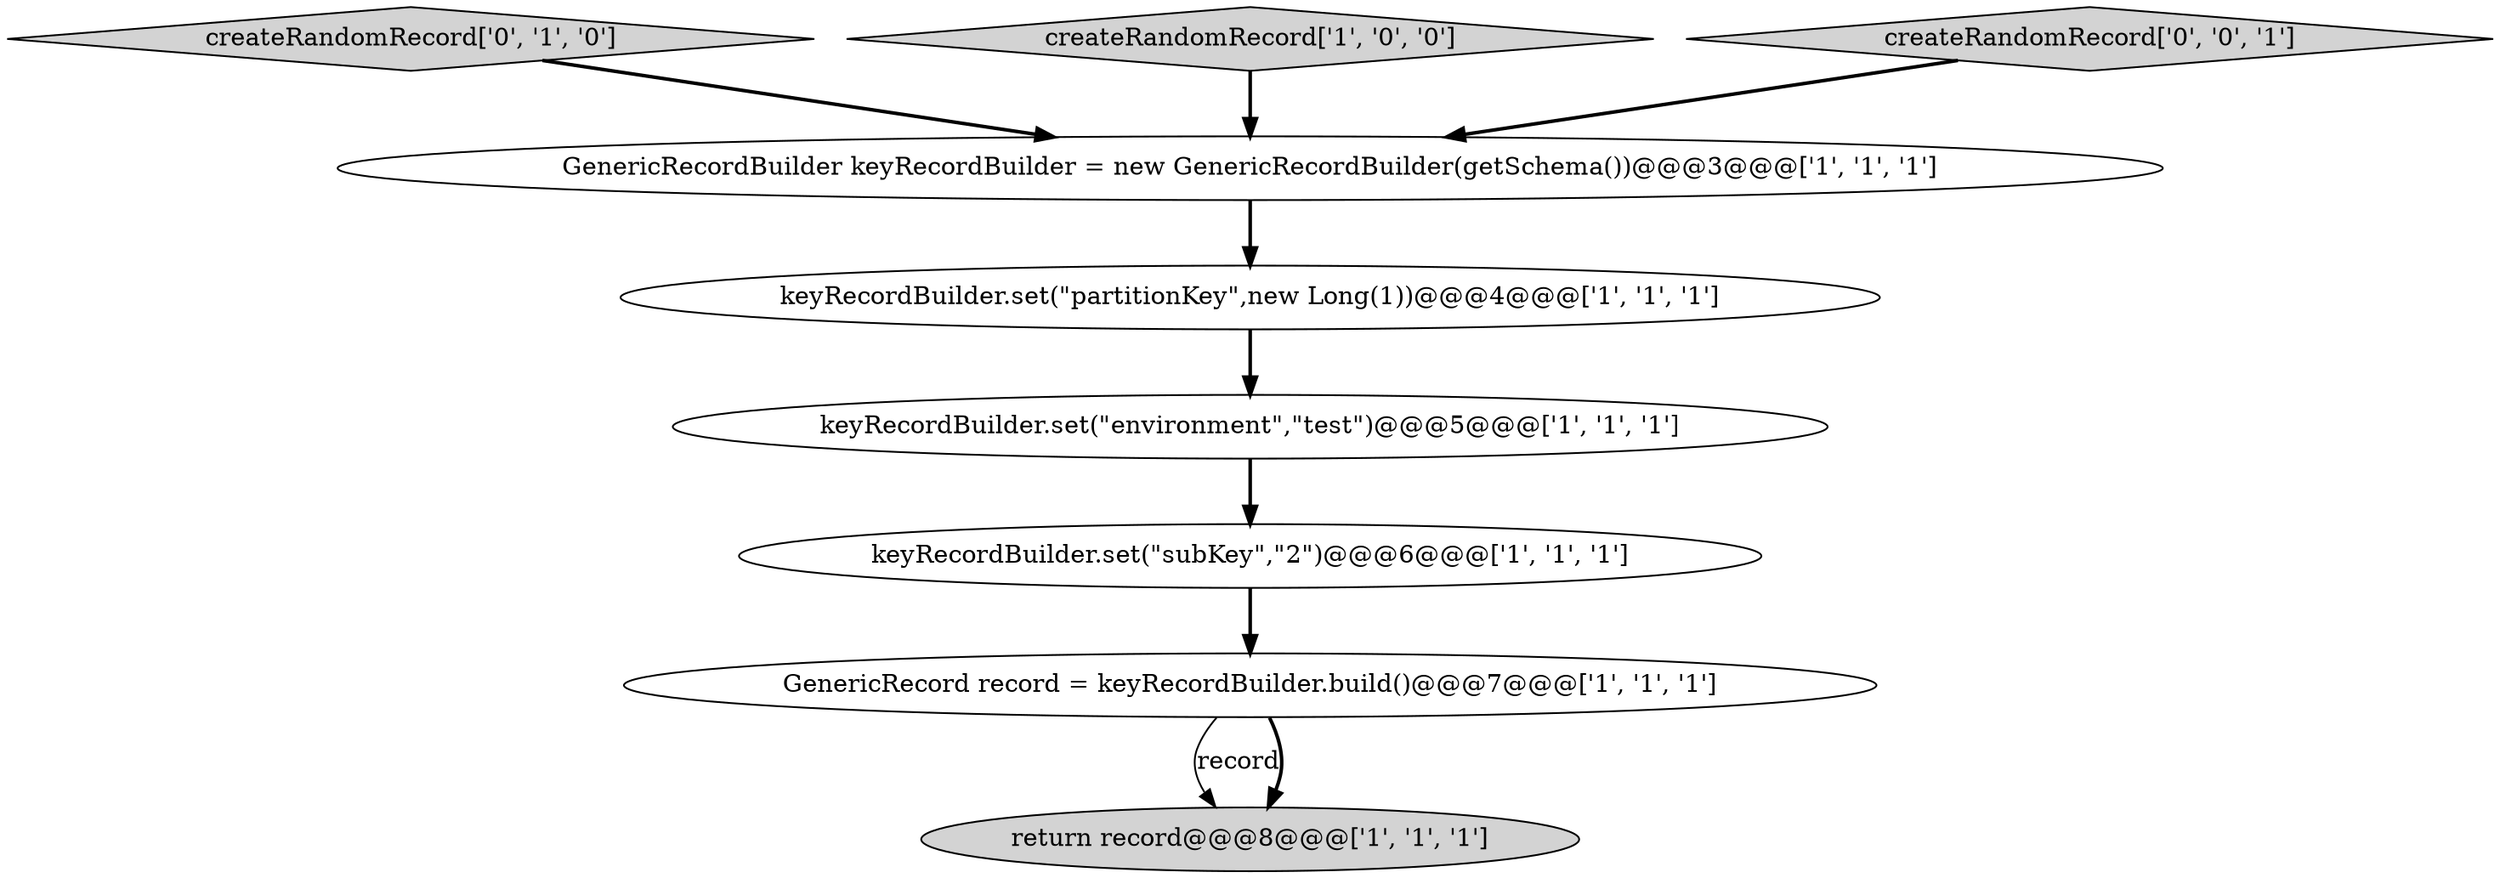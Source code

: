 digraph {
7 [style = filled, label = "createRandomRecord['0', '1', '0']", fillcolor = lightgray, shape = diamond image = "AAA0AAABBB2BBB"];
4 [style = filled, label = "GenericRecordBuilder keyRecordBuilder = new GenericRecordBuilder(getSchema())@@@3@@@['1', '1', '1']", fillcolor = white, shape = ellipse image = "AAA0AAABBB1BBB"];
2 [style = filled, label = "createRandomRecord['1', '0', '0']", fillcolor = lightgray, shape = diamond image = "AAA0AAABBB1BBB"];
0 [style = filled, label = "keyRecordBuilder.set(\"partitionKey\",new Long(1))@@@4@@@['1', '1', '1']", fillcolor = white, shape = ellipse image = "AAA0AAABBB1BBB"];
8 [style = filled, label = "createRandomRecord['0', '0', '1']", fillcolor = lightgray, shape = diamond image = "AAA0AAABBB3BBB"];
6 [style = filled, label = "keyRecordBuilder.set(\"subKey\",\"2\")@@@6@@@['1', '1', '1']", fillcolor = white, shape = ellipse image = "AAA0AAABBB1BBB"];
5 [style = filled, label = "keyRecordBuilder.set(\"environment\",\"test\")@@@5@@@['1', '1', '1']", fillcolor = white, shape = ellipse image = "AAA0AAABBB1BBB"];
1 [style = filled, label = "return record@@@8@@@['1', '1', '1']", fillcolor = lightgray, shape = ellipse image = "AAA0AAABBB1BBB"];
3 [style = filled, label = "GenericRecord record = keyRecordBuilder.build()@@@7@@@['1', '1', '1']", fillcolor = white, shape = ellipse image = "AAA0AAABBB1BBB"];
3->1 [style = solid, label="record"];
0->5 [style = bold, label=""];
2->4 [style = bold, label=""];
7->4 [style = bold, label=""];
5->6 [style = bold, label=""];
8->4 [style = bold, label=""];
6->3 [style = bold, label=""];
4->0 [style = bold, label=""];
3->1 [style = bold, label=""];
}
